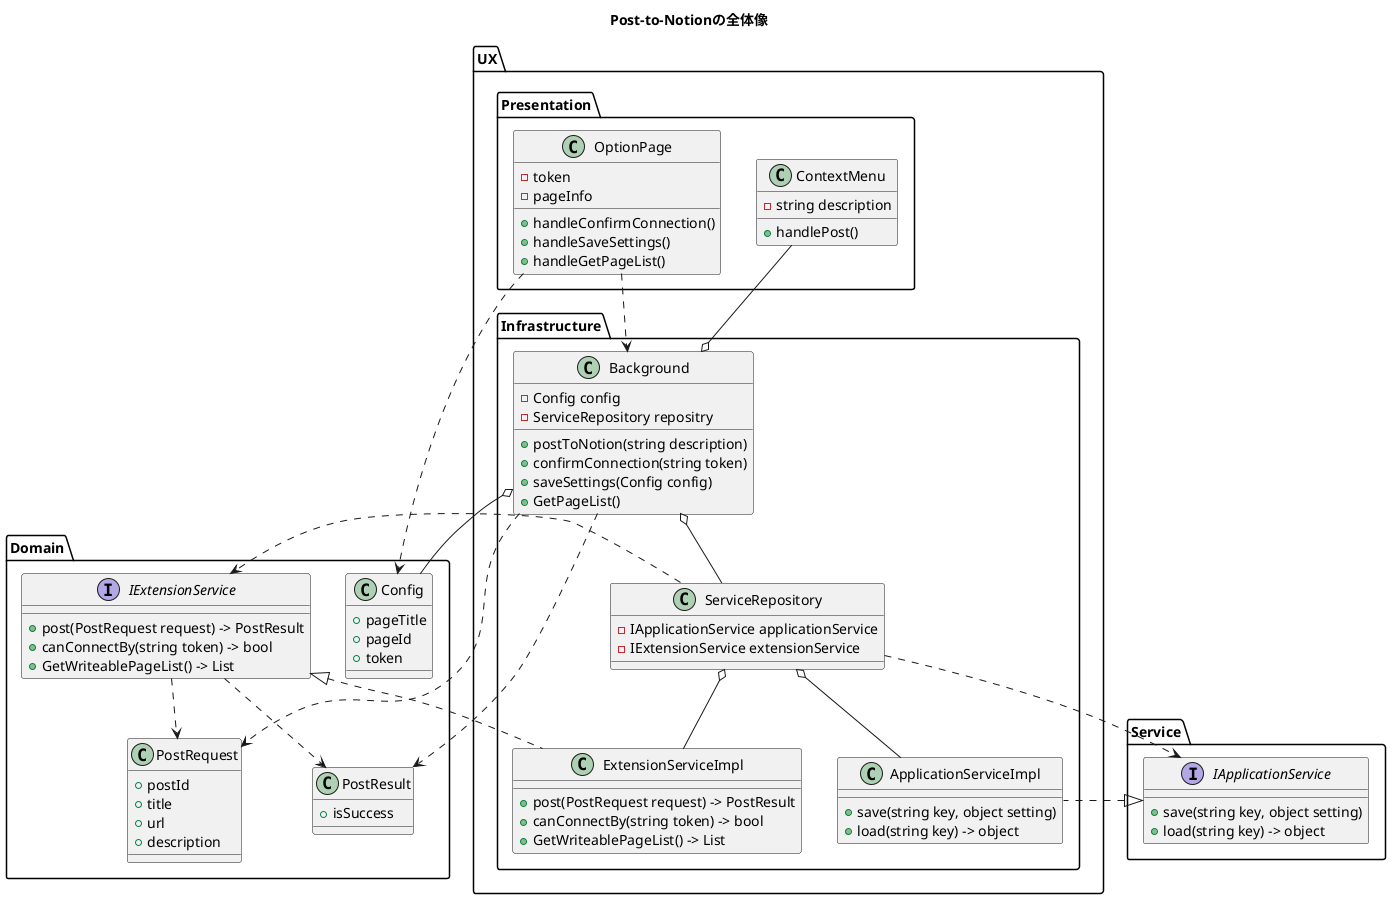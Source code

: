 @startuml Post-To-Notion

title Post-to-Notionの全体像

'クラスの定義'
package UX {
    'フロントエンド'
    package Presentation{
        class OptionPage {
            - token
            - pageInfo
            + handleConfirmConnection()
            + handleSaveSettings()
            + handleGetPageList()
        }

        class ContextMenu{
            - string description
            + handlePost()
        }
    }

    'バックエンド'
    package Infrastructure{
        class Background{
            - Config config
            - ServiceRepository repositry
            + postToNotion(string description)
            + confirmConnection(string token)
            + saveSettings(Config config)
            + GetPageList()
        }

        class ServiceRepository{
            - IApplicationService applicationService
            - IExtensionService extensionService
        }

        class ExtensionServiceImpl{
            + post(PostRequest request) -> PostResult
            + canConnectBy(string token) -> bool
            + GetWriteablePageList() -> List
        }

        class ApplicationServiceImpl{
            + save(string key, object setting)
            + load(string key) -> object
        }
    }
}

package Service{
    interface IApplicationService{
        + save(string key, object setting)
        + load(string key) -> object
    }
}

'ドメイン'
package Domain{
    class Config{
        + pageTitle
        + pageId
        + token
    }

    interface IExtensionService{
        + post(PostRequest request) -> PostResult
        + canConnectBy(string token) -> bool
        + GetWriteablePageList() -> List
    }

    class PostRequest{
        + postId
        + title
        + url
        + description
    }
    class PostResult{
        + isSuccess
    }
}

'クラスの関連'
OptionPage ..> Background

OptionPage ..> Config
ServiceRepository o-- ApplicationServiceImpl
ServiceRepository o-- ExtensionServiceImpl
Background o-- ServiceRepository
Background o-- Config
Background o-- ContextMenu
ServiceRepository ..> IApplicationService
ServiceRepository ..> IExtensionService
Background ..> PostRequest
Background ..> PostResult


IExtensionService <|.. ExtensionServiceImpl
IApplicationService <|.. ApplicationServiceImpl

IExtensionService ..> PostRequest
IExtensionService ..> PostResult




@enduml